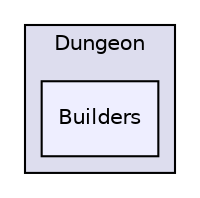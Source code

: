 digraph "F:/gamedev/unity/misc/da_test/Assets/DungeonArchitect/Scripts/Dungeon/Builders" {
  compound=true
  node [ fontsize="10", fontname="Helvetica"];
  edge [ labelfontsize="10", labelfontname="Helvetica"];
  subgraph clusterdir_98c64d3d8621e700508de074f3791b6e {
    graph [ bgcolor="#ddddee", pencolor="black", label="Dungeon" fontname="Helvetica", fontsize="10", URL="dir_98c64d3d8621e700508de074f3791b6e.html"]
  dir_bb9359e095bb28a5a18fcbb960f44e24 [shape=box, label="Builders", style="filled", fillcolor="#eeeeff", pencolor="black", URL="dir_bb9359e095bb28a5a18fcbb960f44e24.html"];
  }
}
